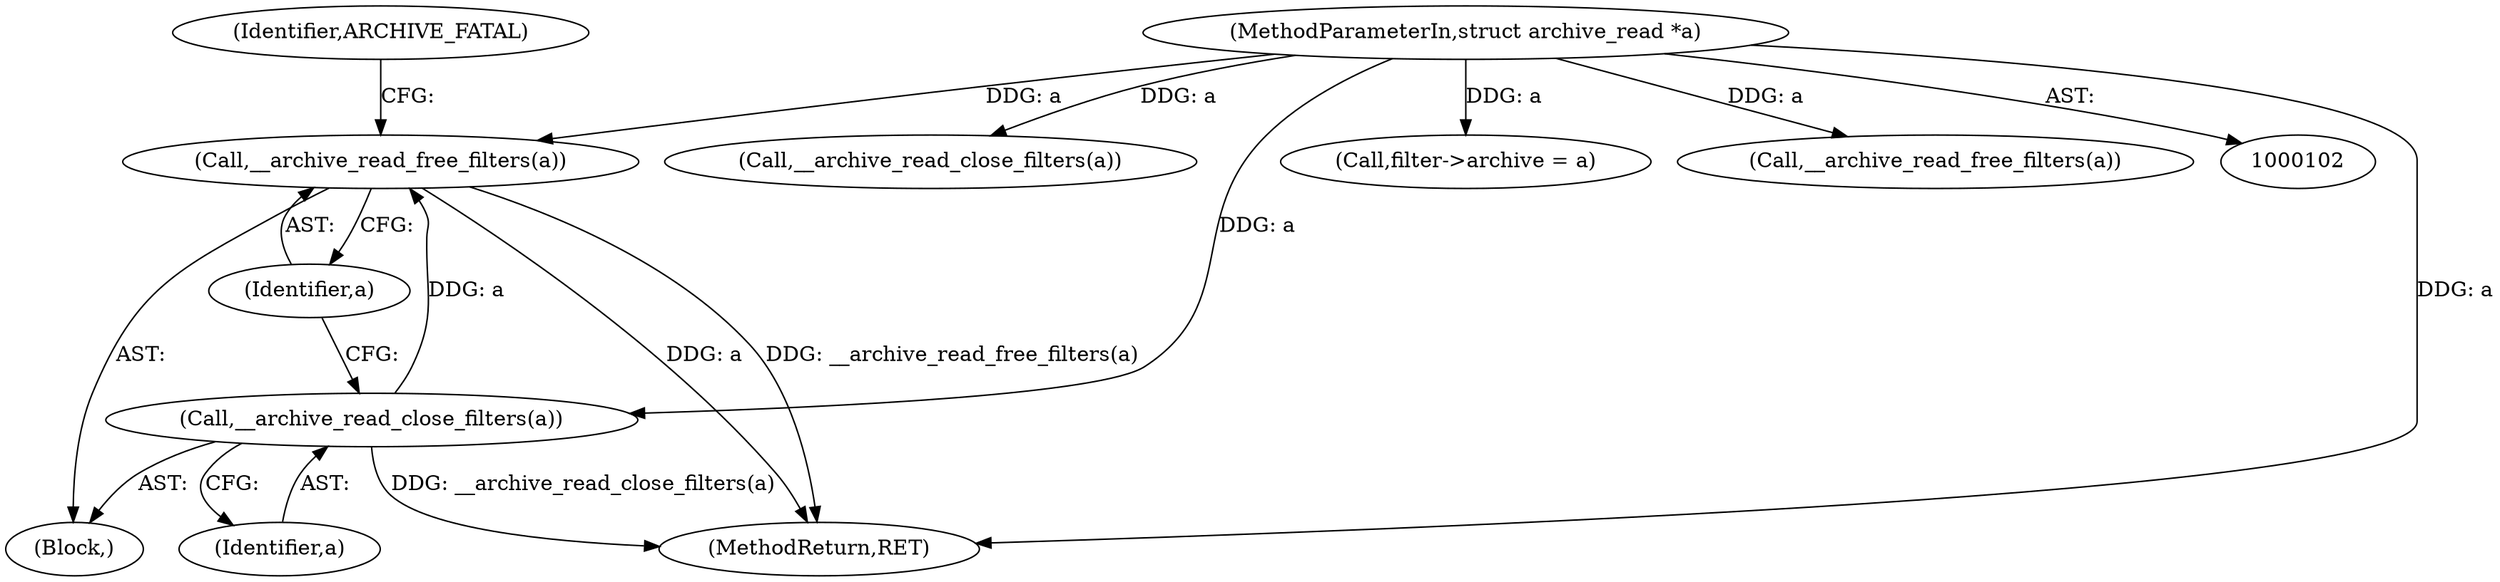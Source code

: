 digraph "0_libarchive_6e06b1c89dd0d16f74894eac4cfc1327a06ee4a0@API" {
"1000284" [label="(Call,__archive_read_free_filters(a))"];
"1000282" [label="(Call,__archive_read_close_filters(a))"];
"1000103" [label="(MethodParameterIn,struct archive_read *a)"];
"1000287" [label="(Identifier,ARCHIVE_FATAL)"];
"1000282" [label="(Call,__archive_read_close_filters(a))"];
"1000283" [label="(Identifier,a)"];
"1000103" [label="(MethodParameterIn,struct archive_read *a)"];
"1000204" [label="(Call,__archive_read_close_filters(a))"];
"1000297" [label="(MethodReturn,RET)"];
"1000254" [label="(Call,filter->archive = a)"];
"1000284" [label="(Call,__archive_read_free_filters(a))"];
"1000206" [label="(Call,__archive_read_free_filters(a))"];
"1000285" [label="(Identifier,a)"];
"1000281" [label="(Block,)"];
"1000284" -> "1000281"  [label="AST: "];
"1000284" -> "1000285"  [label="CFG: "];
"1000285" -> "1000284"  [label="AST: "];
"1000287" -> "1000284"  [label="CFG: "];
"1000284" -> "1000297"  [label="DDG: a"];
"1000284" -> "1000297"  [label="DDG: __archive_read_free_filters(a)"];
"1000282" -> "1000284"  [label="DDG: a"];
"1000103" -> "1000284"  [label="DDG: a"];
"1000282" -> "1000281"  [label="AST: "];
"1000282" -> "1000283"  [label="CFG: "];
"1000283" -> "1000282"  [label="AST: "];
"1000285" -> "1000282"  [label="CFG: "];
"1000282" -> "1000297"  [label="DDG: __archive_read_close_filters(a)"];
"1000103" -> "1000282"  [label="DDG: a"];
"1000103" -> "1000102"  [label="AST: "];
"1000103" -> "1000297"  [label="DDG: a"];
"1000103" -> "1000204"  [label="DDG: a"];
"1000103" -> "1000206"  [label="DDG: a"];
"1000103" -> "1000254"  [label="DDG: a"];
}
